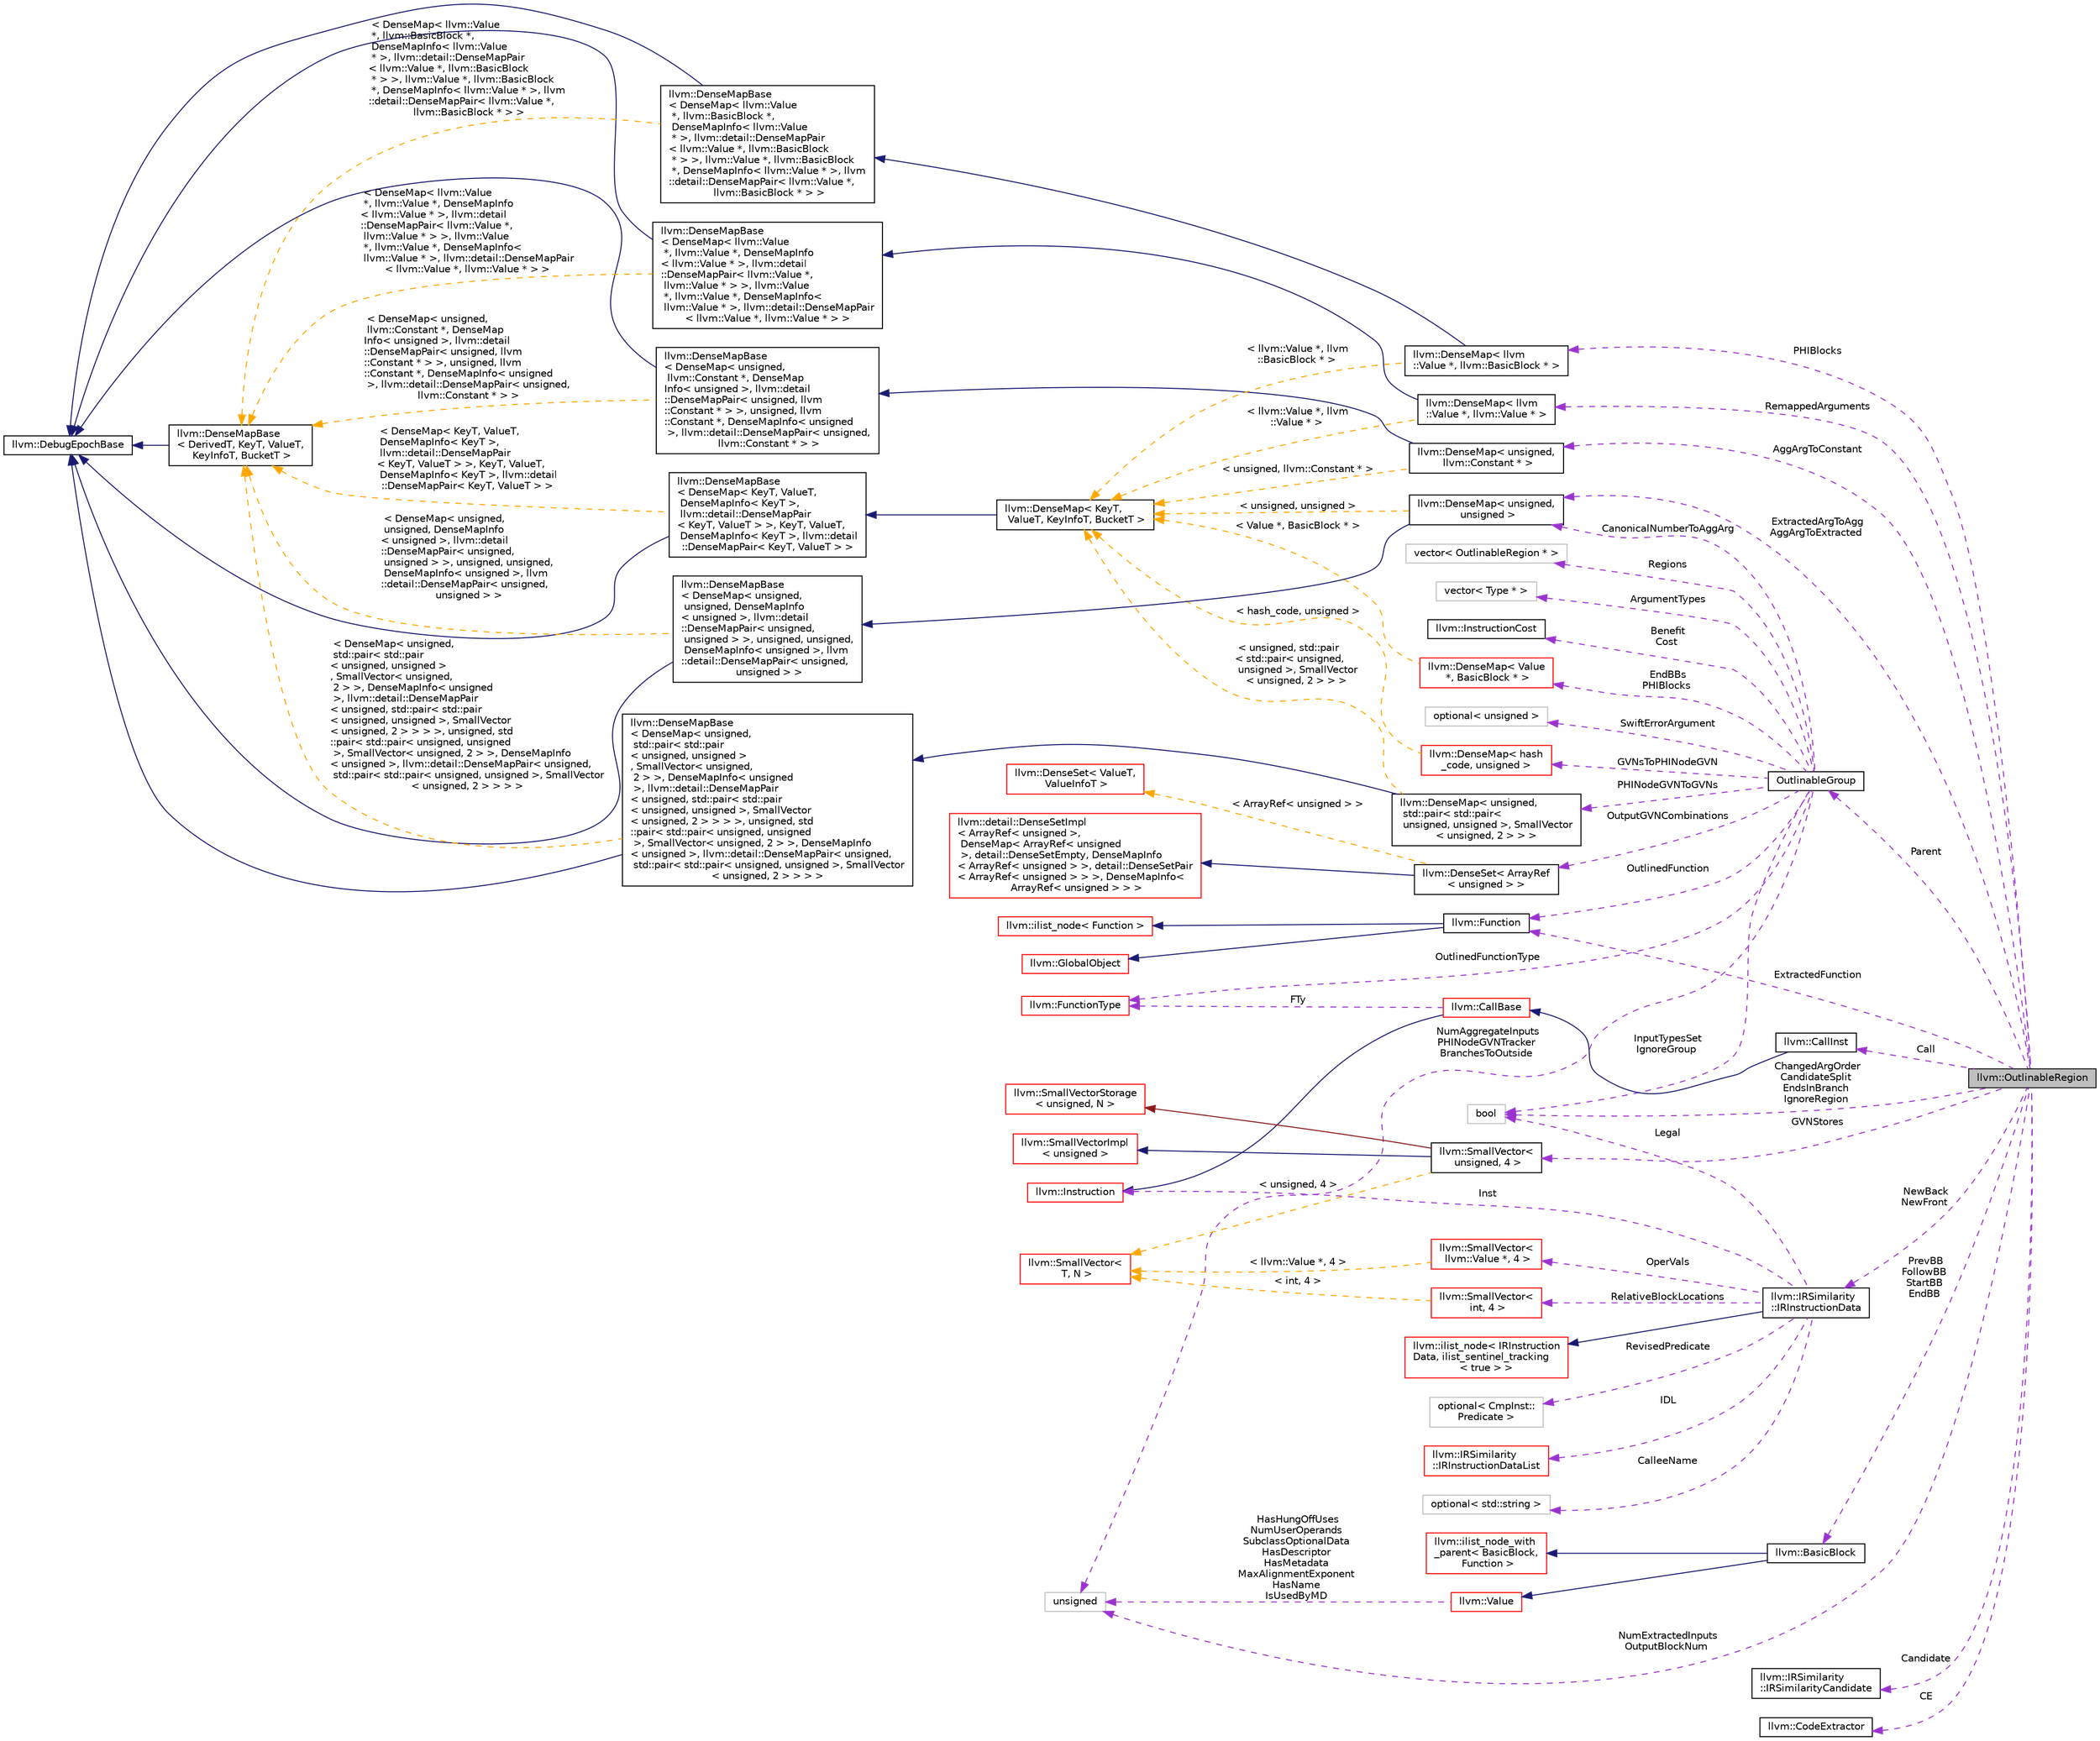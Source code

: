 digraph "llvm::OutlinableRegion"
{
 // LATEX_PDF_SIZE
  bgcolor="transparent";
  edge [fontname="Helvetica",fontsize="10",labelfontname="Helvetica",labelfontsize="10"];
  node [fontname="Helvetica",fontsize="10",shape=record];
  rankdir="LR";
  Node1 [label="llvm::OutlinableRegion",height=0.2,width=0.4,color="black", fillcolor="grey75", style="filled", fontcolor="black",tooltip="The OutlinableRegion holds all the information for a specific region, or sequence of instructions."];
  Node2 -> Node1 [dir="back",color="darkorchid3",fontsize="10",style="dashed",label=" AggArgToConstant" ,fontname="Helvetica"];
  Node2 [label="llvm::DenseMap\< unsigned,\l llvm::Constant * \>",height=0.2,width=0.4,color="black",URL="$classllvm_1_1DenseMap.html",tooltip=" "];
  Node3 -> Node2 [dir="back",color="midnightblue",fontsize="10",style="solid",fontname="Helvetica"];
  Node3 [label="llvm::DenseMapBase\l\< DenseMap\< unsigned,\l llvm::Constant *, DenseMap\lInfo\< unsigned \>, llvm::detail\l::DenseMapPair\< unsigned, llvm\l::Constant * \> \>, unsigned, llvm\l::Constant *, DenseMapInfo\< unsigned\l \>, llvm::detail::DenseMapPair\< unsigned,\l llvm::Constant * \> \>",height=0.2,width=0.4,color="black",URL="$classllvm_1_1DenseMapBase.html",tooltip=" "];
  Node4 -> Node3 [dir="back",color="midnightblue",fontsize="10",style="solid",fontname="Helvetica"];
  Node4 [label="llvm::DebugEpochBase",height=0.2,width=0.4,color="black",URL="$classllvm_1_1DebugEpochBase.html",tooltip="A base class for data structure classes wishing to make iterators (\"handles\") pointing into themselve..."];
  Node5 -> Node3 [dir="back",color="orange",fontsize="10",style="dashed",label=" \< DenseMap\< unsigned,\l llvm::Constant *, DenseMap\lInfo\< unsigned \>, llvm::detail\l::DenseMapPair\< unsigned, llvm\l::Constant * \> \>, unsigned, llvm\l::Constant *, DenseMapInfo\< unsigned\l \>, llvm::detail::DenseMapPair\< unsigned,\l llvm::Constant * \> \>" ,fontname="Helvetica"];
  Node5 [label="llvm::DenseMapBase\l\< DerivedT, KeyT, ValueT,\l KeyInfoT, BucketT \>",height=0.2,width=0.4,color="black",URL="$classllvm_1_1DenseMapBase.html",tooltip=" "];
  Node4 -> Node5 [dir="back",color="midnightblue",fontsize="10",style="solid",fontname="Helvetica"];
  Node6 -> Node2 [dir="back",color="orange",fontsize="10",style="dashed",label=" \< unsigned, llvm::Constant * \>" ,fontname="Helvetica"];
  Node6 [label="llvm::DenseMap\< KeyT,\l ValueT, KeyInfoT, BucketT \>",height=0.2,width=0.4,color="black",URL="$classllvm_1_1DenseMap.html",tooltip=" "];
  Node7 -> Node6 [dir="back",color="midnightblue",fontsize="10",style="solid",fontname="Helvetica"];
  Node7 [label="llvm::DenseMapBase\l\< DenseMap\< KeyT, ValueT,\l DenseMapInfo\< KeyT \>,\l llvm::detail::DenseMapPair\l\< KeyT, ValueT \> \>, KeyT, ValueT,\l DenseMapInfo\< KeyT \>, llvm::detail\l::DenseMapPair\< KeyT, ValueT \> \>",height=0.2,width=0.4,color="black",URL="$classllvm_1_1DenseMapBase.html",tooltip=" "];
  Node4 -> Node7 [dir="back",color="midnightblue",fontsize="10",style="solid",fontname="Helvetica"];
  Node5 -> Node7 [dir="back",color="orange",fontsize="10",style="dashed",label=" \< DenseMap\< KeyT, ValueT,\l DenseMapInfo\< KeyT \>,\l llvm::detail::DenseMapPair\l\< KeyT, ValueT \> \>, KeyT, ValueT,\l DenseMapInfo\< KeyT \>, llvm::detail\l::DenseMapPair\< KeyT, ValueT \> \>" ,fontname="Helvetica"];
  Node8 -> Node1 [dir="back",color="darkorchid3",fontsize="10",style="dashed",label=" Parent" ,fontname="Helvetica"];
  Node8 [label="OutlinableGroup",height=0.2,width=0.4,color="black",URL="$structOutlinableGroup.html",tooltip="The OutlinableGroup holds all the overarching information for outlining a set of regions that are str..."];
  Node9 -> Node8 [dir="back",color="darkorchid3",fontsize="10",style="dashed",label=" OutputGVNCombinations" ,fontname="Helvetica"];
  Node9 [label="llvm::DenseSet\< ArrayRef\l\< unsigned \> \>",height=0.2,width=0.4,color="black",URL="$classllvm_1_1DenseSet.html",tooltip=" "];
  Node10 -> Node9 [dir="back",color="midnightblue",fontsize="10",style="solid",fontname="Helvetica"];
  Node10 [label="llvm::detail::DenseSetImpl\l\< ArrayRef\< unsigned \>,\l DenseMap\< ArrayRef\< unsigned\l \>, detail::DenseSetEmpty, DenseMapInfo\l\< ArrayRef\< unsigned \> \>, detail::DenseSetPair\l\< ArrayRef\< unsigned \> \> \>, DenseMapInfo\<\l ArrayRef\< unsigned \> \> \>",height=0.2,width=0.4,color="red",URL="$classllvm_1_1detail_1_1DenseSetImpl.html",tooltip=" "];
  Node12 -> Node9 [dir="back",color="orange",fontsize="10",style="dashed",label=" \< ArrayRef\< unsigned \> \>" ,fontname="Helvetica"];
  Node12 [label="llvm::DenseSet\< ValueT,\l ValueInfoT \>",height=0.2,width=0.4,color="red",URL="$classllvm_1_1DenseSet.html",tooltip="Implements a dense probed hash-table based set."];
  Node14 -> Node8 [dir="back",color="darkorchid3",fontsize="10",style="dashed",label=" CanonicalNumberToAggArg" ,fontname="Helvetica"];
  Node14 [label="llvm::DenseMap\< unsigned,\l unsigned \>",height=0.2,width=0.4,color="black",URL="$classllvm_1_1DenseMap.html",tooltip=" "];
  Node15 -> Node14 [dir="back",color="midnightblue",fontsize="10",style="solid",fontname="Helvetica"];
  Node15 [label="llvm::DenseMapBase\l\< DenseMap\< unsigned,\l unsigned, DenseMapInfo\l\< unsigned \>, llvm::detail\l::DenseMapPair\< unsigned,\l unsigned \> \>, unsigned, unsigned,\l DenseMapInfo\< unsigned \>, llvm\l::detail::DenseMapPair\< unsigned,\l unsigned \> \>",height=0.2,width=0.4,color="black",URL="$classllvm_1_1DenseMapBase.html",tooltip=" "];
  Node4 -> Node15 [dir="back",color="midnightblue",fontsize="10",style="solid",fontname="Helvetica"];
  Node5 -> Node15 [dir="back",color="orange",fontsize="10",style="dashed",label=" \< DenseMap\< unsigned,\l unsigned, DenseMapInfo\l\< unsigned \>, llvm::detail\l::DenseMapPair\< unsigned,\l unsigned \> \>, unsigned, unsigned,\l DenseMapInfo\< unsigned \>, llvm\l::detail::DenseMapPair\< unsigned,\l unsigned \> \>" ,fontname="Helvetica"];
  Node6 -> Node14 [dir="back",color="orange",fontsize="10",style="dashed",label=" \< unsigned, unsigned \>" ,fontname="Helvetica"];
  Node16 -> Node8 [dir="back",color="darkorchid3",fontsize="10",style="dashed",label=" PHINodeGVNToGVNs" ,fontname="Helvetica"];
  Node16 [label="llvm::DenseMap\< unsigned,\l std::pair\< std::pair\<\l unsigned, unsigned \>, SmallVector\l\< unsigned, 2 \> \> \>",height=0.2,width=0.4,color="black",URL="$classllvm_1_1DenseMap.html",tooltip=" "];
  Node17 -> Node16 [dir="back",color="midnightblue",fontsize="10",style="solid",fontname="Helvetica"];
  Node17 [label="llvm::DenseMapBase\l\< DenseMap\< unsigned,\l std::pair\< std::pair\l\< unsigned, unsigned \>\l, SmallVector\< unsigned,\l 2 \> \>, DenseMapInfo\< unsigned\l \>, llvm::detail::DenseMapPair\l\< unsigned, std::pair\< std::pair\l\< unsigned, unsigned \>, SmallVector\l\< unsigned, 2 \> \> \> \>, unsigned, std\l::pair\< std::pair\< unsigned, unsigned\l \>, SmallVector\< unsigned, 2 \> \>, DenseMapInfo\l\< unsigned \>, llvm::detail::DenseMapPair\< unsigned,\l std::pair\< std::pair\< unsigned, unsigned \>, SmallVector\l\< unsigned, 2 \> \> \> \>",height=0.2,width=0.4,color="black",URL="$classllvm_1_1DenseMapBase.html",tooltip=" "];
  Node4 -> Node17 [dir="back",color="midnightblue",fontsize="10",style="solid",fontname="Helvetica"];
  Node5 -> Node17 [dir="back",color="orange",fontsize="10",style="dashed",label=" \< DenseMap\< unsigned,\l std::pair\< std::pair\l\< unsigned, unsigned \>\l, SmallVector\< unsigned,\l 2 \> \>, DenseMapInfo\< unsigned\l \>, llvm::detail::DenseMapPair\l\< unsigned, std::pair\< std::pair\l\< unsigned, unsigned \>, SmallVector\l\< unsigned, 2 \> \> \> \>, unsigned, std\l::pair\< std::pair\< unsigned, unsigned\l \>, SmallVector\< unsigned, 2 \> \>, DenseMapInfo\l\< unsigned \>, llvm::detail::DenseMapPair\< unsigned,\l std::pair\< std::pair\< unsigned, unsigned \>, SmallVector\l\< unsigned, 2 \> \> \> \>" ,fontname="Helvetica"];
  Node6 -> Node16 [dir="back",color="orange",fontsize="10",style="dashed",label=" \< unsigned, std::pair\l\< std::pair\< unsigned,\l unsigned \>, SmallVector\l\< unsigned, 2 \> \> \>" ,fontname="Helvetica"];
  Node18 -> Node8 [dir="back",color="darkorchid3",fontsize="10",style="dashed",label=" ArgumentTypes" ,fontname="Helvetica"];
  Node18 [label="vector\< Type * \>",height=0.2,width=0.4,color="grey75",tooltip=" "];
  Node19 -> Node8 [dir="back",color="darkorchid3",fontsize="10",style="dashed",label=" Benefit\nCost" ,fontname="Helvetica"];
  Node19 [label="llvm::InstructionCost",height=0.2,width=0.4,color="black",URL="$classllvm_1_1InstructionCost.html",tooltip=" "];
  Node20 -> Node8 [dir="back",color="darkorchid3",fontsize="10",style="dashed",label=" EndBBs\nPHIBlocks" ,fontname="Helvetica"];
  Node20 [label="llvm::DenseMap\< Value\l *, BasicBlock * \>",height=0.2,width=0.4,color="red",URL="$classllvm_1_1DenseMap.html",tooltip=" "];
  Node6 -> Node20 [dir="back",color="orange",fontsize="10",style="dashed",label=" \< Value *, BasicBlock * \>" ,fontname="Helvetica"];
  Node22 -> Node8 [dir="back",color="darkorchid3",fontsize="10",style="dashed",label=" SwiftErrorArgument" ,fontname="Helvetica"];
  Node22 [label="optional\< unsigned \>",height=0.2,width=0.4,color="grey75",tooltip=" "];
  Node23 -> Node8 [dir="back",color="darkorchid3",fontsize="10",style="dashed",label=" GVNsToPHINodeGVN" ,fontname="Helvetica"];
  Node23 [label="llvm::DenseMap\< hash\l_code, unsigned \>",height=0.2,width=0.4,color="red",URL="$classllvm_1_1DenseMap.html",tooltip=" "];
  Node6 -> Node23 [dir="back",color="orange",fontsize="10",style="dashed",label=" \< hash_code, unsigned \>" ,fontname="Helvetica"];
  Node25 -> Node8 [dir="back",color="darkorchid3",fontsize="10",style="dashed",label=" InputTypesSet\nIgnoreGroup" ,fontname="Helvetica"];
  Node25 [label="bool",height=0.2,width=0.4,color="grey75",tooltip=" "];
  Node26 -> Node8 [dir="back",color="darkorchid3",fontsize="10",style="dashed",label=" OutlinedFunction" ,fontname="Helvetica"];
  Node26 [label="llvm::Function",height=0.2,width=0.4,color="black",URL="$classllvm_1_1Function.html",tooltip=" "];
  Node27 -> Node26 [dir="back",color="midnightblue",fontsize="10",style="solid",fontname="Helvetica"];
  Node27 [label="llvm::GlobalObject",height=0.2,width=0.4,color="red",URL="$classllvm_1_1GlobalObject.html",tooltip=" "];
  Node38 -> Node26 [dir="back",color="midnightblue",fontsize="10",style="solid",fontname="Helvetica"];
  Node38 [label="llvm::ilist_node\< Function \>",height=0.2,width=0.4,color="red",URL="$classllvm_1_1ilist__node.html",tooltip=" "];
  Node33 -> Node8 [dir="back",color="darkorchid3",fontsize="10",style="dashed",label=" NumAggregateInputs\nPHINodeGVNTracker\nBranchesToOutside" ,fontname="Helvetica"];
  Node33 [label="unsigned",height=0.2,width=0.4,color="grey75",tooltip=" "];
  Node46 -> Node8 [dir="back",color="darkorchid3",fontsize="10",style="dashed",label=" Regions" ,fontname="Helvetica"];
  Node46 [label="vector\< OutlinableRegion * \>",height=0.2,width=0.4,color="grey75",tooltip=" "];
  Node47 -> Node8 [dir="back",color="darkorchid3",fontsize="10",style="dashed",label=" OutlinedFunctionType" ,fontname="Helvetica"];
  Node47 [label="llvm::FunctionType",height=0.2,width=0.4,color="red",URL="$classllvm_1_1FunctionType.html",tooltip="Class to represent function types."];
  Node48 -> Node1 [dir="back",color="darkorchid3",fontsize="10",style="dashed",label=" PHIBlocks" ,fontname="Helvetica"];
  Node48 [label="llvm::DenseMap\< llvm\l::Value *, llvm::BasicBlock * \>",height=0.2,width=0.4,color="black",URL="$classllvm_1_1DenseMap.html",tooltip=" "];
  Node49 -> Node48 [dir="back",color="midnightblue",fontsize="10",style="solid",fontname="Helvetica"];
  Node49 [label="llvm::DenseMapBase\l\< DenseMap\< llvm::Value\l *, llvm::BasicBlock *,\l DenseMapInfo\< llvm::Value\l * \>, llvm::detail::DenseMapPair\l\< llvm::Value *, llvm::BasicBlock\l * \> \>, llvm::Value *, llvm::BasicBlock\l *, DenseMapInfo\< llvm::Value * \>, llvm\l::detail::DenseMapPair\< llvm::Value *,\l llvm::BasicBlock * \> \>",height=0.2,width=0.4,color="black",URL="$classllvm_1_1DenseMapBase.html",tooltip=" "];
  Node4 -> Node49 [dir="back",color="midnightblue",fontsize="10",style="solid",fontname="Helvetica"];
  Node5 -> Node49 [dir="back",color="orange",fontsize="10",style="dashed",label=" \< DenseMap\< llvm::Value\l *, llvm::BasicBlock *,\l DenseMapInfo\< llvm::Value\l * \>, llvm::detail::DenseMapPair\l\< llvm::Value *, llvm::BasicBlock\l * \> \>, llvm::Value *, llvm::BasicBlock\l *, DenseMapInfo\< llvm::Value * \>, llvm\l::detail::DenseMapPair\< llvm::Value *,\l llvm::BasicBlock * \> \>" ,fontname="Helvetica"];
  Node6 -> Node48 [dir="back",color="orange",fontsize="10",style="dashed",label=" \< llvm::Value *, llvm\l::BasicBlock * \>" ,fontname="Helvetica"];
  Node50 -> Node1 [dir="back",color="darkorchid3",fontsize="10",style="dashed",label=" Call" ,fontname="Helvetica"];
  Node50 [label="llvm::CallInst",height=0.2,width=0.4,color="black",URL="$classllvm_1_1CallInst.html",tooltip="This class represents a function call, abstracting a target machine's calling convention."];
  Node51 -> Node50 [dir="back",color="midnightblue",fontsize="10",style="solid",fontname="Helvetica"];
  Node51 [label="llvm::CallBase",height=0.2,width=0.4,color="red",URL="$classllvm_1_1CallBase.html",tooltip="Base class for all callable instructions (InvokeInst and CallInst) Holds everything related to callin..."];
  Node52 -> Node51 [dir="back",color="midnightblue",fontsize="10",style="solid",fontname="Helvetica"];
  Node52 [label="llvm::Instruction",height=0.2,width=0.4,color="red",URL="$classllvm_1_1Instruction.html",tooltip=" "];
  Node47 -> Node51 [dir="back",color="darkorchid3",fontsize="10",style="dashed",label=" FTy" ,fontname="Helvetica"];
  Node14 -> Node1 [dir="back",color="darkorchid3",fontsize="10",style="dashed",label=" ExtractedArgToAgg\nAggArgToExtracted" ,fontname="Helvetica"];
  Node63 -> Node1 [dir="back",color="darkorchid3",fontsize="10",style="dashed",label=" Candidate" ,fontname="Helvetica"];
  Node63 [label="llvm::IRSimilarity\l::IRSimilarityCandidate",height=0.2,width=0.4,color="black",URL="$classllvm_1_1IRSimilarity_1_1IRSimilarityCandidate.html",tooltip="This is a class that wraps a range of IRInstructionData from one point to another in the vector of IR..."];
  Node64 -> Node1 [dir="back",color="darkorchid3",fontsize="10",style="dashed",label=" PrevBB\nFollowBB\nStartBB\nEndBB" ,fontname="Helvetica"];
  Node64 [label="llvm::BasicBlock",height=0.2,width=0.4,color="black",URL="$classllvm_1_1BasicBlock.html",tooltip="LLVM Basic Block Representation."];
  Node31 -> Node64 [dir="back",color="midnightblue",fontsize="10",style="solid",fontname="Helvetica"];
  Node31 [label="llvm::Value",height=0.2,width=0.4,color="red",URL="$classllvm_1_1Value.html",tooltip="LLVM Value Representation."];
  Node33 -> Node31 [dir="back",color="darkorchid3",fontsize="10",style="dashed",label=" HasHungOffUses\nNumUserOperands\nSubclassOptionalData\nHasDescriptor\nHasMetadata\nMaxAlignmentExponent\nHasName\nIsUsedByMD" ,fontname="Helvetica"];
  Node65 -> Node64 [dir="back",color="midnightblue",fontsize="10",style="solid",fontname="Helvetica"];
  Node65 [label="llvm::ilist_node_with\l_parent\< BasicBlock,\l Function \>",height=0.2,width=0.4,color="red",URL="$classllvm_1_1ilist__node__with__parent.html",tooltip=" "];
  Node25 -> Node1 [dir="back",color="darkorchid3",fontsize="10",style="dashed",label=" ChangedArgOrder\nCandidateSplit\nEndsInBranch\nIgnoreRegion" ,fontname="Helvetica"];
  Node69 -> Node1 [dir="back",color="darkorchid3",fontsize="10",style="dashed",label=" GVNStores" ,fontname="Helvetica"];
  Node69 [label="llvm::SmallVector\<\l unsigned, 4 \>",height=0.2,width=0.4,color="black",URL="$classllvm_1_1SmallVector.html",tooltip=" "];
  Node70 -> Node69 [dir="back",color="midnightblue",fontsize="10",style="solid",fontname="Helvetica"];
  Node70 [label="llvm::SmallVectorImpl\l\< unsigned \>",height=0.2,width=0.4,color="red",URL="$classllvm_1_1SmallVectorImpl.html",tooltip=" "];
  Node72 -> Node69 [dir="back",color="firebrick4",fontsize="10",style="solid",fontname="Helvetica"];
  Node72 [label="llvm::SmallVectorStorage\l\< unsigned, N \>",height=0.2,width=0.4,color="red",URL="$structllvm_1_1SmallVectorStorage.html",tooltip=" "];
  Node75 -> Node69 [dir="back",color="orange",fontsize="10",style="dashed",label=" \< unsigned, 4 \>" ,fontname="Helvetica"];
  Node75 [label="llvm::SmallVector\<\l T, N \>",height=0.2,width=0.4,color="red",URL="$classllvm_1_1SmallVector.html",tooltip="This is a 'vector' (really, a variable-sized array), optimized for the case when the array is small."];
  Node77 -> Node1 [dir="back",color="darkorchid3",fontsize="10",style="dashed",label=" NewBack\nNewFront" ,fontname="Helvetica"];
  Node77 [label="llvm::IRSimilarity\l::IRInstructionData",height=0.2,width=0.4,color="black",URL="$structllvm_1_1IRSimilarity_1_1IRInstructionData.html",tooltip="This provides the utilities for hashing an Instruction to an unsigned integer."];
  Node78 -> Node77 [dir="back",color="midnightblue",fontsize="10",style="solid",fontname="Helvetica"];
  Node78 [label="llvm::ilist_node\< IRInstruction\lData, ilist_sentinel_tracking\l\< true \> \>",height=0.2,width=0.4,color="red",URL="$classllvm_1_1ilist__node.html",tooltip=" "];
  Node81 -> Node77 [dir="back",color="darkorchid3",fontsize="10",style="dashed",label=" RelativeBlockLocations" ,fontname="Helvetica"];
  Node81 [label="llvm::SmallVector\<\l int, 4 \>",height=0.2,width=0.4,color="red",URL="$classllvm_1_1SmallVector.html",tooltip=" "];
  Node75 -> Node81 [dir="back",color="orange",fontsize="10",style="dashed",label=" \< int, 4 \>" ,fontname="Helvetica"];
  Node52 -> Node77 [dir="back",color="darkorchid3",fontsize="10",style="dashed",label=" Inst" ,fontname="Helvetica"];
  Node84 -> Node77 [dir="back",color="darkorchid3",fontsize="10",style="dashed",label=" RevisedPredicate" ,fontname="Helvetica"];
  Node84 [label="optional\< CmpInst::\lPredicate \>",height=0.2,width=0.4,color="grey75",tooltip=" "];
  Node25 -> Node77 [dir="back",color="darkorchid3",fontsize="10",style="dashed",label=" Legal" ,fontname="Helvetica"];
  Node85 -> Node77 [dir="back",color="darkorchid3",fontsize="10",style="dashed",label=" IDL" ,fontname="Helvetica"];
  Node85 [label="llvm::IRSimilarity\l::IRInstructionDataList",height=0.2,width=0.4,color="red",URL="$structllvm_1_1IRSimilarity_1_1IRInstructionDataList.html",tooltip=" "];
  Node94 -> Node77 [dir="back",color="darkorchid3",fontsize="10",style="dashed",label=" CalleeName" ,fontname="Helvetica"];
  Node94 [label="optional\< std::string \>",height=0.2,width=0.4,color="grey75",tooltip=" "];
  Node95 -> Node77 [dir="back",color="darkorchid3",fontsize="10",style="dashed",label=" OperVals" ,fontname="Helvetica"];
  Node95 [label="llvm::SmallVector\<\l llvm::Value *, 4 \>",height=0.2,width=0.4,color="red",URL="$classllvm_1_1SmallVector.html",tooltip=" "];
  Node75 -> Node95 [dir="back",color="orange",fontsize="10",style="dashed",label=" \< llvm::Value *, 4 \>" ,fontname="Helvetica"];
  Node26 -> Node1 [dir="back",color="darkorchid3",fontsize="10",style="dashed",label=" ExtractedFunction" ,fontname="Helvetica"];
  Node98 -> Node1 [dir="back",color="darkorchid3",fontsize="10",style="dashed",label=" CE" ,fontname="Helvetica"];
  Node98 [label="llvm::CodeExtractor",height=0.2,width=0.4,color="black",URL="$classllvm_1_1CodeExtractor.html",tooltip="Utility class for extracting code into a new function."];
  Node99 -> Node1 [dir="back",color="darkorchid3",fontsize="10",style="dashed",label=" RemappedArguments" ,fontname="Helvetica"];
  Node99 [label="llvm::DenseMap\< llvm\l::Value *, llvm::Value * \>",height=0.2,width=0.4,color="black",URL="$classllvm_1_1DenseMap.html",tooltip=" "];
  Node100 -> Node99 [dir="back",color="midnightblue",fontsize="10",style="solid",fontname="Helvetica"];
  Node100 [label="llvm::DenseMapBase\l\< DenseMap\< llvm::Value\l *, llvm::Value *, DenseMapInfo\l\< llvm::Value * \>, llvm::detail\l::DenseMapPair\< llvm::Value *,\l llvm::Value * \> \>, llvm::Value\l *, llvm::Value *, DenseMapInfo\<\l llvm::Value * \>, llvm::detail::DenseMapPair\l\< llvm::Value *, llvm::Value * \> \>",height=0.2,width=0.4,color="black",URL="$classllvm_1_1DenseMapBase.html",tooltip=" "];
  Node4 -> Node100 [dir="back",color="midnightblue",fontsize="10",style="solid",fontname="Helvetica"];
  Node5 -> Node100 [dir="back",color="orange",fontsize="10",style="dashed",label=" \< DenseMap\< llvm::Value\l *, llvm::Value *, DenseMapInfo\l\< llvm::Value * \>, llvm::detail\l::DenseMapPair\< llvm::Value *,\l llvm::Value * \> \>, llvm::Value\l *, llvm::Value *, DenseMapInfo\<\l llvm::Value * \>, llvm::detail::DenseMapPair\l\< llvm::Value *, llvm::Value * \> \>" ,fontname="Helvetica"];
  Node6 -> Node99 [dir="back",color="orange",fontsize="10",style="dashed",label=" \< llvm::Value *, llvm\l::Value * \>" ,fontname="Helvetica"];
  Node33 -> Node1 [dir="back",color="darkorchid3",fontsize="10",style="dashed",label=" NumExtractedInputs\nOutputBlockNum" ,fontname="Helvetica"];
}
